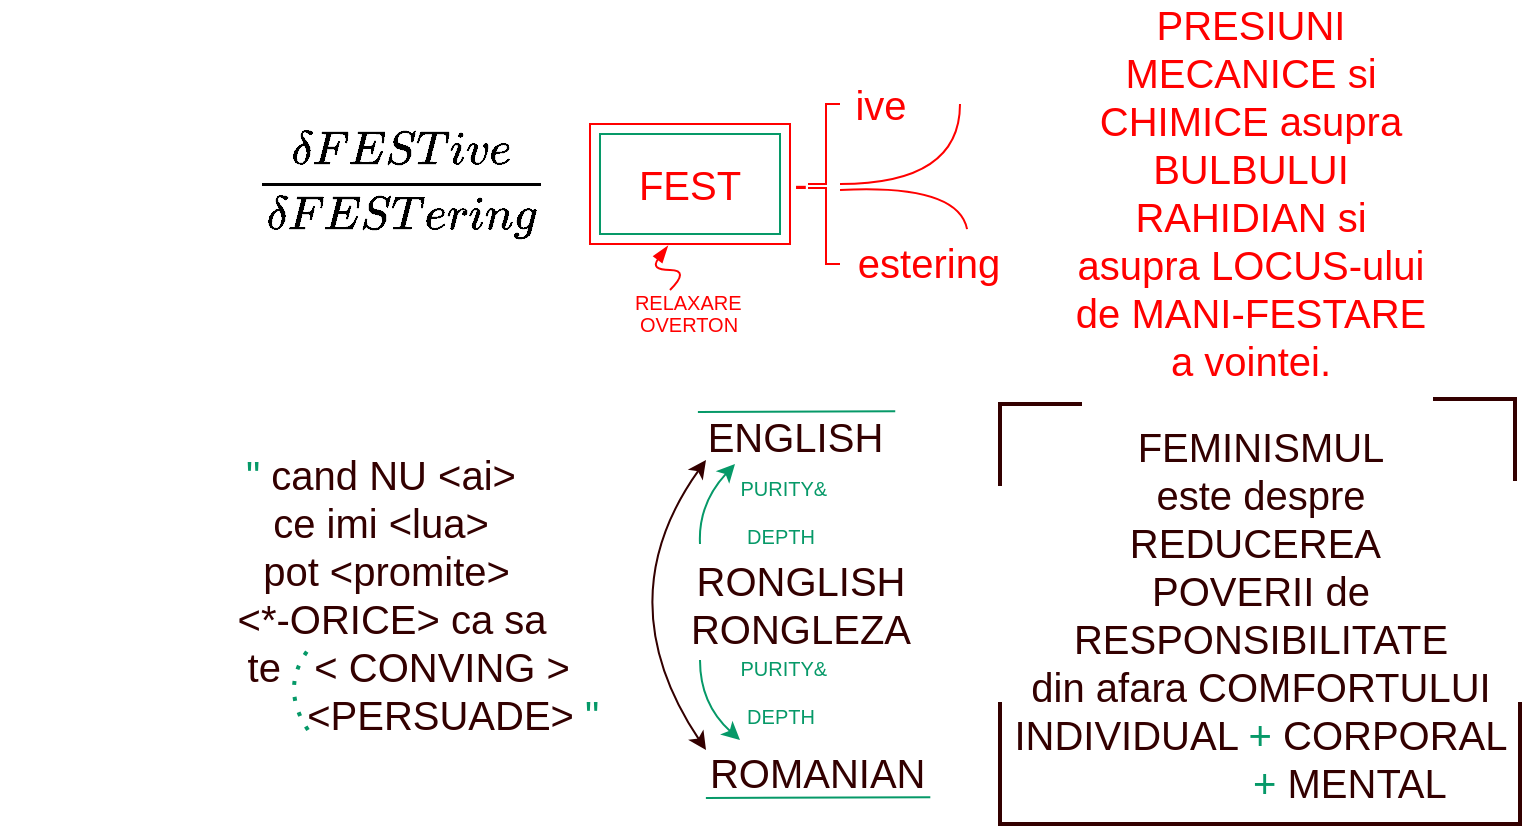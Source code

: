 <mxfile version="17.4.5" type="github">
  <diagram id="54Jkuhlxj8REeLA1txMC" name="Page-1">
    <mxGraphModel dx="1410" dy="560" grid="1" gridSize="10" guides="1" tooltips="1" connect="1" arrows="1" fold="1" page="1" pageScale="1" pageWidth="850" pageHeight="1100" math="1" shadow="0">
      <root>
        <mxCell id="0" />
        <mxCell id="1" parent="0" />
        <mxCell id="n7GQPO7dgmd4x0_rS5tO-1" value="&lt;font style=&quot;font-size: 20px&quot;&gt;$$\frac{\delta FESTive}{\delta FESTering}$$&lt;/font&gt;" style="text;html=1;align=center;verticalAlign=middle;resizable=0;points=[];autosize=1;strokeColor=none;fillColor=none;" vertex="1" parent="1">
          <mxGeometry x="-110" y="230" width="400" height="20" as="geometry" />
        </mxCell>
        <mxCell id="n7GQPO7dgmd4x0_rS5tO-2" value="&lt;font color=&quot;#ff0000&quot;&gt;FEST&lt;/font&gt;" style="rounded=0;whiteSpace=wrap;html=1;fontSize=20;fillColor=none;strokeColor=#069968;" vertex="1" parent="1">
          <mxGeometry x="190" y="215" width="90" height="50" as="geometry" />
        </mxCell>
        <mxCell id="n7GQPO7dgmd4x0_rS5tO-3" value="" style="rounded=0;whiteSpace=wrap;html=1;fontSize=20;fontColor=#FF0000;strokeColor=#FF0000;fillColor=none;" vertex="1" parent="1">
          <mxGeometry x="185" y="210" width="100" height="60" as="geometry" />
        </mxCell>
        <mxCell id="n7GQPO7dgmd4x0_rS5tO-4" value="-" style="text;html=1;align=center;verticalAlign=middle;resizable=0;points=[];autosize=1;strokeColor=none;fillColor=none;fontSize=20;fontColor=#FF0000;" vertex="1" parent="1">
          <mxGeometry x="280" y="224" width="20" height="30" as="geometry" />
        </mxCell>
        <mxCell id="n7GQPO7dgmd4x0_rS5tO-5" value="ive" style="text;html=1;align=center;verticalAlign=middle;resizable=0;points=[];autosize=1;strokeColor=none;fillColor=none;fontSize=20;fontColor=#FF0000;" vertex="1" parent="1">
          <mxGeometry x="310" y="185" width="40" height="30" as="geometry" />
        </mxCell>
        <mxCell id="n7GQPO7dgmd4x0_rS5tO-6" value="estering" style="text;html=1;align=center;verticalAlign=middle;resizable=0;points=[];autosize=1;strokeColor=none;fillColor=none;fontSize=20;fontColor=#FF0000;" vertex="1" parent="1">
          <mxGeometry x="309" y="264" width="90" height="30" as="geometry" />
        </mxCell>
        <mxCell id="n7GQPO7dgmd4x0_rS5tO-7" value="" style="endArrow=none;html=1;rounded=0;fontSize=20;fontColor=#FF0000;strokeColor=#FF0000;entryX=0;entryY=0.5;entryDx=0;entryDy=0;entryPerimeter=0;" edge="1" parent="1" target="n7GQPO7dgmd4x0_rS5tO-5">
          <mxGeometry width="50" height="50" relative="1" as="geometry">
            <mxPoint x="294" y="240" as="sourcePoint" />
            <mxPoint x="303" y="200" as="targetPoint" />
            <Array as="points">
              <mxPoint x="303" y="240" />
              <mxPoint x="303" y="200" />
            </Array>
          </mxGeometry>
        </mxCell>
        <mxCell id="n7GQPO7dgmd4x0_rS5tO-9" value="" style="endArrow=none;html=1;rounded=0;fontSize=20;fontColor=#FF0000;strokeColor=#FF0000;" edge="1" parent="1">
          <mxGeometry width="50" height="50" relative="1" as="geometry">
            <mxPoint x="310" y="280" as="sourcePoint" />
            <mxPoint x="294" y="242" as="targetPoint" />
            <Array as="points">
              <mxPoint x="303" y="280" />
              <mxPoint x="303" y="242" />
            </Array>
          </mxGeometry>
        </mxCell>
        <mxCell id="n7GQPO7dgmd4x0_rS5tO-10" value="&lt;font&gt;&lt;font style=&quot;font-size: 10px&quot;&gt;RELAXARE&amp;nbsp;&lt;/font&gt;&lt;br style=&quot;font-size: 12px&quot;&gt;&lt;/font&gt;" style="text;html=1;align=center;verticalAlign=middle;resizable=0;points=[];autosize=1;strokeColor=none;fillColor=none;fontSize=12;fontColor=#FF0000;spacing=1;" vertex="1" parent="1">
          <mxGeometry x="200" y="289" width="70" height="20" as="geometry" />
        </mxCell>
        <mxCell id="n7GQPO7dgmd4x0_rS5tO-11" value="OVERTON" style="text;html=1;align=center;verticalAlign=middle;resizable=0;points=[];autosize=1;strokeColor=none;fillColor=none;fontSize=10;fontColor=#FF0000;" vertex="1" parent="1">
          <mxGeometry x="204" y="300" width="60" height="20" as="geometry" />
        </mxCell>
        <mxCell id="n7GQPO7dgmd4x0_rS5tO-16" value="" style="curved=1;endArrow=blockThin;html=1;fontSize=5;fontColor=#FF0000;strokeColor=#FF0000;verticalAlign=middle;horizontal=1;endFill=1;entryX=0.389;entryY=1.016;entryDx=0;entryDy=0;entryPerimeter=0;" edge="1" parent="1" target="n7GQPO7dgmd4x0_rS5tO-3">
          <mxGeometry width="50" height="50" relative="1" as="geometry">
            <mxPoint x="225" y="293" as="sourcePoint" />
            <mxPoint x="225" y="273" as="targetPoint" />
            <Array as="points">
              <mxPoint x="235" y="283" />
              <mxPoint x="215" y="283" />
            </Array>
          </mxGeometry>
        </mxCell>
        <mxCell id="n7GQPO7dgmd4x0_rS5tO-17" value="&lt;font style=&quot;font-size: 20px&quot;&gt;PRESIUNI&lt;br&gt;MECANICE si&lt;br&gt;CHIMICE asupra&lt;br&gt;BULBULUI&lt;br&gt;RAHIDIAN si&lt;br&gt;asupra LOCUS-ului&lt;br&gt;de MANI-FESTARE&lt;br&gt;a vointei.&lt;br&gt;&lt;/font&gt;" style="text;html=1;align=center;verticalAlign=middle;resizable=0;points=[];autosize=1;strokeColor=none;fillColor=none;fontSize=5;fontColor=#FF0000;" vertex="1" parent="1">
          <mxGeometry x="420" y="199" width="190" height="90" as="geometry" />
        </mxCell>
        <mxCell id="n7GQPO7dgmd4x0_rS5tO-19" value="" style="endArrow=none;html=1;fontSize=20;fontColor=#FF0000;strokeColor=#FF0000;curved=1;" edge="1" parent="1">
          <mxGeometry width="50" height="50" relative="1" as="geometry">
            <mxPoint x="310" y="240" as="sourcePoint" />
            <mxPoint x="370" y="200" as="targetPoint" />
            <Array as="points">
              <mxPoint x="370" y="240" />
            </Array>
          </mxGeometry>
        </mxCell>
        <mxCell id="n7GQPO7dgmd4x0_rS5tO-20" value="" style="endArrow=none;html=1;fontSize=20;fontColor=#FF0000;strokeColor=#FF0000;curved=1;entryX=0.717;entryY=-0.048;entryDx=0;entryDy=0;entryPerimeter=0;" edge="1" parent="1" target="n7GQPO7dgmd4x0_rS5tO-6">
          <mxGeometry width="50" height="50" relative="1" as="geometry">
            <mxPoint x="310" y="243" as="sourcePoint" />
            <mxPoint x="360" y="193" as="targetPoint" />
            <Array as="points">
              <mxPoint x="369" y="240" />
            </Array>
          </mxGeometry>
        </mxCell>
        <mxCell id="n7GQPO7dgmd4x0_rS5tO-21" value="&lt;font color=&quot;#069968&quot;&gt;&quot; &lt;/font&gt;&lt;font color=&quot;#330000&quot;&gt;cand NU &amp;lt;ai&amp;gt; &lt;br&gt;ce imi &amp;lt;lua&amp;gt; &lt;br&gt;&amp;nbsp;pot &amp;lt;promite&amp;gt; &lt;br&gt;&amp;nbsp; &amp;lt;*-ORICE&amp;gt; ca sa&lt;br&gt;&amp;nbsp; &amp;nbsp; &amp;nbsp;te&amp;nbsp; &amp;nbsp;&amp;lt; CONVING &amp;gt; &lt;br&gt;&amp;nbsp; &amp;nbsp; &amp;nbsp; &amp;nbsp; &amp;nbsp; &amp;nbsp; &amp;nbsp;&amp;lt;PERSUADE&amp;gt;&lt;/font&gt;&lt;font color=&quot;#069968&quot;&gt;&amp;nbsp;&quot;&lt;/font&gt;" style="text;html=1;align=center;verticalAlign=middle;resizable=0;points=[];autosize=1;strokeColor=none;fillColor=none;fontSize=20;fontColor=#FF0000;" vertex="1" parent="1">
          <mxGeometry x="-35" y="370" width="230" height="150" as="geometry" />
        </mxCell>
        <mxCell id="n7GQPO7dgmd4x0_rS5tO-22" value="" style="endArrow=none;dashed=1;html=1;dashPattern=1 3;strokeWidth=2;fontSize=20;fontColor=#330000;curved=1;strokeColor=#069968;" edge="1" parent="1">
          <mxGeometry width="50" height="50" relative="1" as="geometry">
            <mxPoint x="44" y="513" as="sourcePoint" />
            <mxPoint x="44" y="473" as="targetPoint" />
            <Array as="points">
              <mxPoint x="30" y="492" />
            </Array>
          </mxGeometry>
        </mxCell>
        <mxCell id="n7GQPO7dgmd4x0_rS5tO-24" value="&lt;font color=&quot;rgba(0, 0, 0, 0)&quot; face=&quot;monospace&quot;&gt;&lt;span style=&quot;font-size: 0px&quot;&gt;E&lt;/span&gt;&lt;/font&gt;" style="text;html=1;align=center;verticalAlign=middle;resizable=0;points=[];autosize=1;strokeColor=none;fillColor=none;fontSize=20;fontColor=#330000;" vertex="1" parent="1">
          <mxGeometry x="310" y="420" width="20" height="40" as="geometry" />
        </mxCell>
        <mxCell id="n7GQPO7dgmd4x0_rS5tO-26" value="ENGLISH&amp;nbsp;&lt;br&gt;&lt;br&gt;&lt;br&gt;RONGLISH&lt;br&gt;RONGLEZA&lt;br&gt;&lt;br&gt;&lt;br&gt;&amp;nbsp; &amp;nbsp;ROMANIAN" style="text;html=1;align=center;verticalAlign=middle;resizable=0;points=[];autosize=1;strokeColor=none;fillColor=none;fontSize=20;fontColor=#330000;" vertex="1" parent="1">
          <mxGeometry x="220" y="350" width="140" height="200" as="geometry" />
        </mxCell>
        <mxCell id="n7GQPO7dgmd4x0_rS5tO-27" value="&lt;font color=&quot;#069968&quot; style=&quot;font-size: 10px&quot;&gt;&amp;nbsp;PURITY&amp;amp;&lt;br&gt;DEPTH&lt;br&gt;&lt;/font&gt;" style="text;html=1;align=center;verticalAlign=middle;resizable=0;points=[];autosize=1;strokeColor=none;fillColor=none;fontSize=20;fontColor=#330000;" vertex="1" parent="1">
          <mxGeometry x="250" y="370" width="60" height="60" as="geometry" />
        </mxCell>
        <mxCell id="n7GQPO7dgmd4x0_rS5tO-28" value="&lt;font color=&quot;#069968&quot; style=&quot;font-size: 10px&quot;&gt;&amp;nbsp;PURITY&amp;amp;&lt;br&gt;DEPTH&lt;br&gt;&lt;/font&gt;" style="text;html=1;align=center;verticalAlign=middle;resizable=0;points=[];autosize=1;strokeColor=none;fillColor=none;fontSize=20;fontColor=#330000;" vertex="1" parent="1">
          <mxGeometry x="250" y="460" width="60" height="60" as="geometry" />
        </mxCell>
        <mxCell id="n7GQPO7dgmd4x0_rS5tO-29" value="" style="endArrow=classic;startArrow=classic;html=1;fontSize=15;fontColor=#069968;strokeColor=#330000;curved=1;" edge="1" parent="1">
          <mxGeometry width="50" height="50" relative="1" as="geometry">
            <mxPoint x="243" y="523" as="sourcePoint" />
            <mxPoint x="243" y="378" as="targetPoint" />
            <Array as="points">
              <mxPoint x="193" y="448" />
            </Array>
          </mxGeometry>
        </mxCell>
        <mxCell id="n7GQPO7dgmd4x0_rS5tO-30" value="" style="endArrow=classic;html=1;fontSize=15;fontColor=#069968;strokeColor=#069968;curved=1;entryX=0.125;entryY=0.167;entryDx=0;entryDy=0;entryPerimeter=0;" edge="1" parent="1" target="n7GQPO7dgmd4x0_rS5tO-27">
          <mxGeometry width="50" height="50" relative="1" as="geometry">
            <mxPoint x="240" y="420" as="sourcePoint" />
            <mxPoint x="264" y="387" as="targetPoint" />
            <Array as="points">
              <mxPoint x="238.98" y="400" />
            </Array>
          </mxGeometry>
        </mxCell>
        <mxCell id="n7GQPO7dgmd4x0_rS5tO-32" value="" style="endArrow=classic;html=1;fontSize=15;fontColor=#069968;strokeColor=#069968;curved=1;" edge="1" parent="1">
          <mxGeometry width="50" height="50" relative="1" as="geometry">
            <mxPoint x="240" y="478" as="sourcePoint" />
            <mxPoint x="260" y="518" as="targetPoint" />
            <Array as="points">
              <mxPoint x="240" y="500" />
            </Array>
          </mxGeometry>
        </mxCell>
        <mxCell id="n7GQPO7dgmd4x0_rS5tO-33" value="" style="endArrow=none;html=1;fontSize=10;fontColor=#069968;strokeColor=#069968;curved=1;entryX=0.874;entryY=-0.002;entryDx=0;entryDy=0;entryPerimeter=0;exitX=0.115;exitY=0;exitDx=0;exitDy=0;exitPerimeter=0;" edge="1" parent="1">
          <mxGeometry width="50" height="50" relative="1" as="geometry">
            <mxPoint x="238.95" y="354" as="sourcePoint" />
            <mxPoint x="337.62" y="353.6" as="targetPoint" />
          </mxGeometry>
        </mxCell>
        <mxCell id="n7GQPO7dgmd4x0_rS5tO-34" value="" style="endArrow=none;html=1;fontSize=10;fontColor=#069968;strokeColor=#069968;curved=1;entryX=0.994;entryY=0.983;entryDx=0;entryDy=0;entryPerimeter=0;exitX=0.115;exitY=0;exitDx=0;exitDy=0;exitPerimeter=0;" edge="1" parent="1">
          <mxGeometry width="50" height="50" relative="1" as="geometry">
            <mxPoint x="242.95" y="547" as="sourcePoint" />
            <mxPoint x="355.16" y="546.6" as="targetPoint" />
          </mxGeometry>
        </mxCell>
        <mxCell id="n7GQPO7dgmd4x0_rS5tO-36" value="&lt;font style=&quot;font-size: 20px&quot;&gt;&lt;font color=&quot;#330000&quot; style=&quot;font-size: 20px&quot;&gt;FEMINISMUL&lt;br&gt;este despre&lt;br&gt;REDUCEREA&amp;nbsp;&lt;br&gt;POVERII de&lt;br&gt;RESPONSIBILITATE&lt;br&gt;din afara COMFORTULUI&lt;br&gt;INDIVIDUAL &lt;/font&gt;+&lt;font color=&quot;#330000&quot; style=&quot;font-size: 20px&quot;&gt; CORPORAL&lt;br&gt;&amp;nbsp; &amp;nbsp; &amp;nbsp; &amp;nbsp; &amp;nbsp; &amp;nbsp; &amp;nbsp; &amp;nbsp; &lt;/font&gt;+&lt;/font&gt;&lt;font color=&quot;#330000&quot; style=&quot;font-size: 20px&quot;&gt;&lt;font style=&quot;font-size: 20px&quot;&gt; MENTAL&lt;/font&gt;&lt;br&gt;&lt;/font&gt;" style="text;html=1;align=center;verticalAlign=middle;resizable=0;points=[];autosize=1;strokeColor=none;fillColor=none;fontSize=10;fontColor=#069968;" vertex="1" parent="1">
          <mxGeometry x="390" y="390" width="260" height="130" as="geometry" />
        </mxCell>
        <mxCell id="n7GQPO7dgmd4x0_rS5tO-37" value="" style="shape=partialRectangle;whiteSpace=wrap;html=1;bottom=0;right=0;fillColor=none;fontSize=20;fontColor=#330000;strokeColor=#330000;strokeWidth=2;" vertex="1" parent="1">
          <mxGeometry x="390" y="350" width="40" height="40" as="geometry" />
        </mxCell>
        <mxCell id="n7GQPO7dgmd4x0_rS5tO-38" value="" style="shape=partialRectangle;whiteSpace=wrap;html=1;bottom=0;right=0;fillColor=none;fontSize=20;fontColor=#330000;strokeColor=#330000;strokeWidth=2;rotation=90;" vertex="1" parent="1">
          <mxGeometry x="607.5" y="347.5" width="40" height="40" as="geometry" />
        </mxCell>
        <mxCell id="n7GQPO7dgmd4x0_rS5tO-42" value="" style="shape=partialRectangle;whiteSpace=wrap;html=1;bottom=1;right=1;left=1;top=0;fillColor=none;routingCenterX=-0.5;fontSize=20;fontColor=#330000;strokeColor=#330000;strokeWidth=2;" vertex="1" parent="1">
          <mxGeometry x="390" y="500" width="260" height="60" as="geometry" />
        </mxCell>
      </root>
    </mxGraphModel>
  </diagram>
</mxfile>
